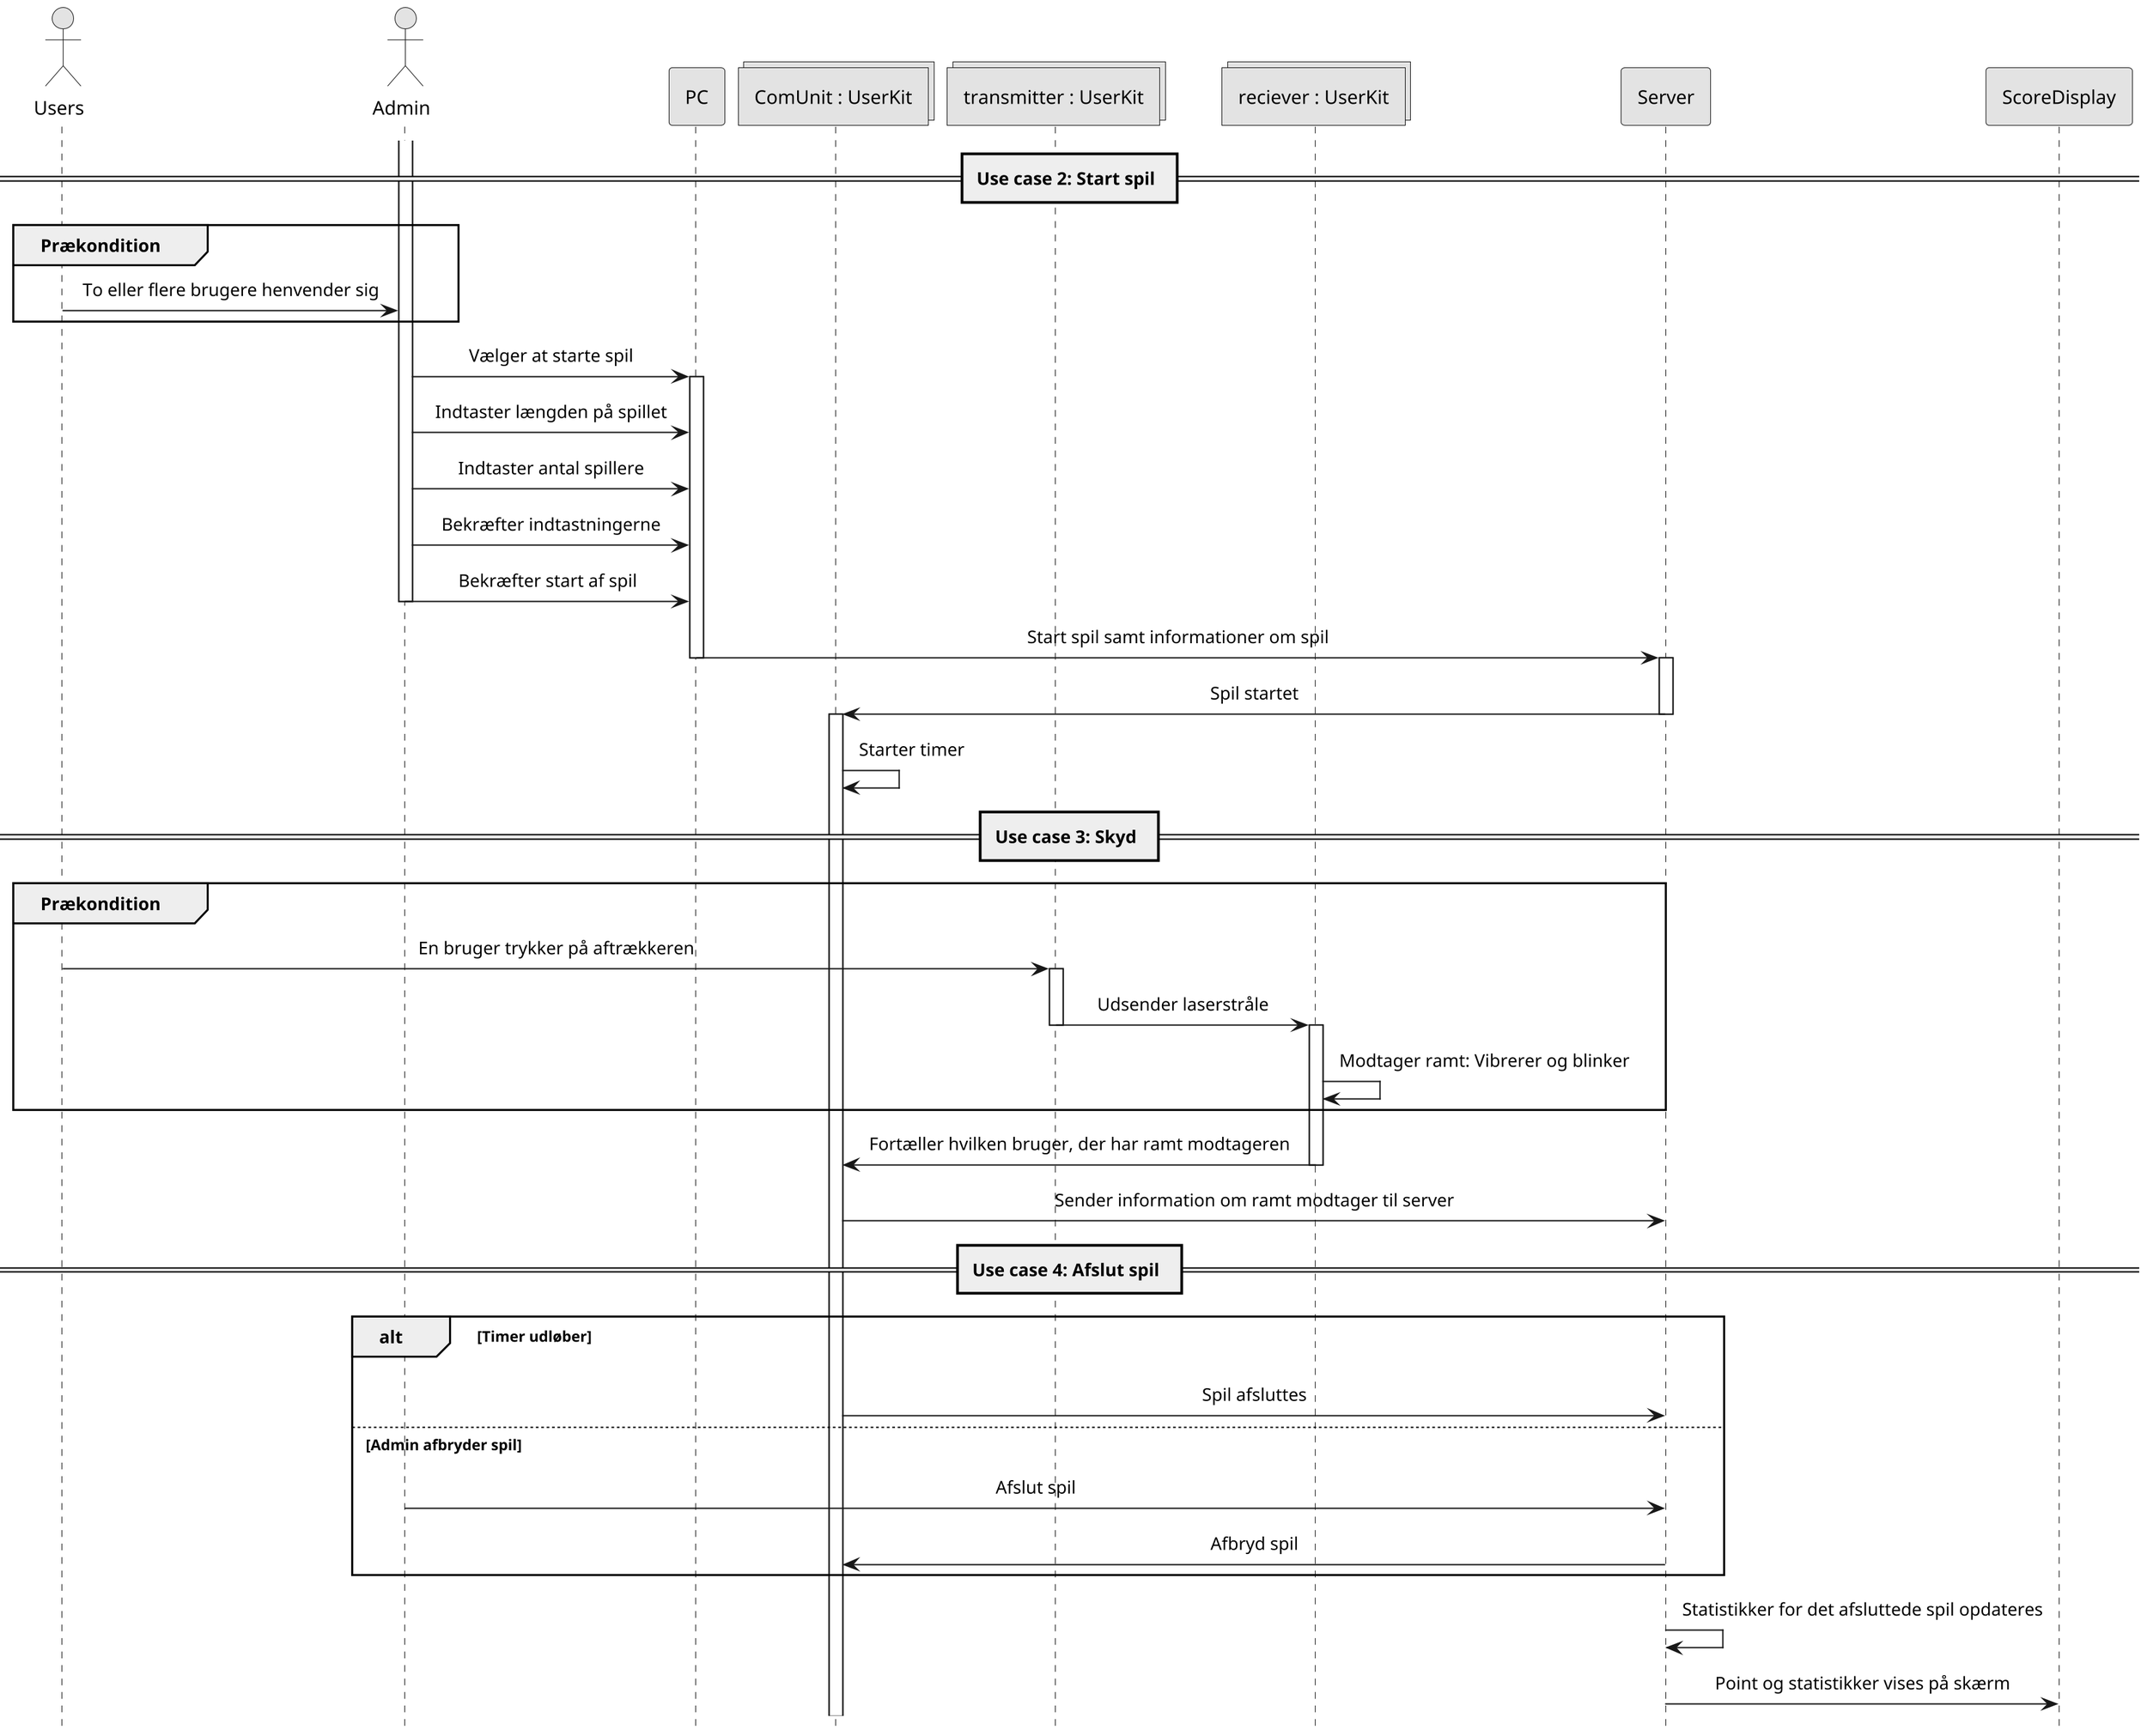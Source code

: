 @startuml ssd-uc2-4

hide footbox

skinparam {
    monochrome true
    dpi 200
    padding 5
    sequenceMessageAlign center
    packageStyle frame
    shadowing false
    'backgroundColor transparent
}

actor Users as users
actor Admin as admin
participant "PC" as pc
collections "ComUnit : UserKit" as comUnit
collections "transmitter : UserKit" as transmitter
collections "reciever : UserKit" as reciever
participant "Server" as server
participant "ScoreDisplay" as display

== Use case 2: Start spil ==

group Prækondition
    users -> admin: To eller flere brugere henvender sig
end

activate admin
admin -> pc: Vælger at starte spil
activate pc
admin -> pc: Indtaster længden på spillet
admin -> pc: Indtaster antal spillere
admin -> pc: Bekræfter indtastningerne
admin -> pc: Bekræfter start af spil
deactivate admin
pc -> server: Start spil samt informationer om spil
deactivate pc
activate server
server -> comUnit: Spil startet
deactivate server
activate comUnit
comUnit -> comUnit: Starter timer

== Use case 3: Skyd ==

group Prækondition
    users -> transmitter: En bruger trykker på aftrækkeren
    activate transmitter
    transmitter -> reciever: Udsender laserstråle
    deactivate transmitter
    activate reciever
    reciever -> reciever: Modtager ramt: Vibrerer og blinker
end

reciever -> comUnit: Fortæller hvilken bruger, der har ramt modtageren
deactivate reciever

comUnit -> server: Sender information om ramt modtager til server

== Use case 4: Afslut spil ==

alt Timer udløber
    comUnit -> server: Spil afsluttes
else Admin afbryder spil
    admin -> server: Afslut spil
    server -> comUnit: Afbryd spil

end

server -> server: Statistikker for det afsluttede spil opdateres
server -> display: Point og statistikker vises på skærm

@enduml
